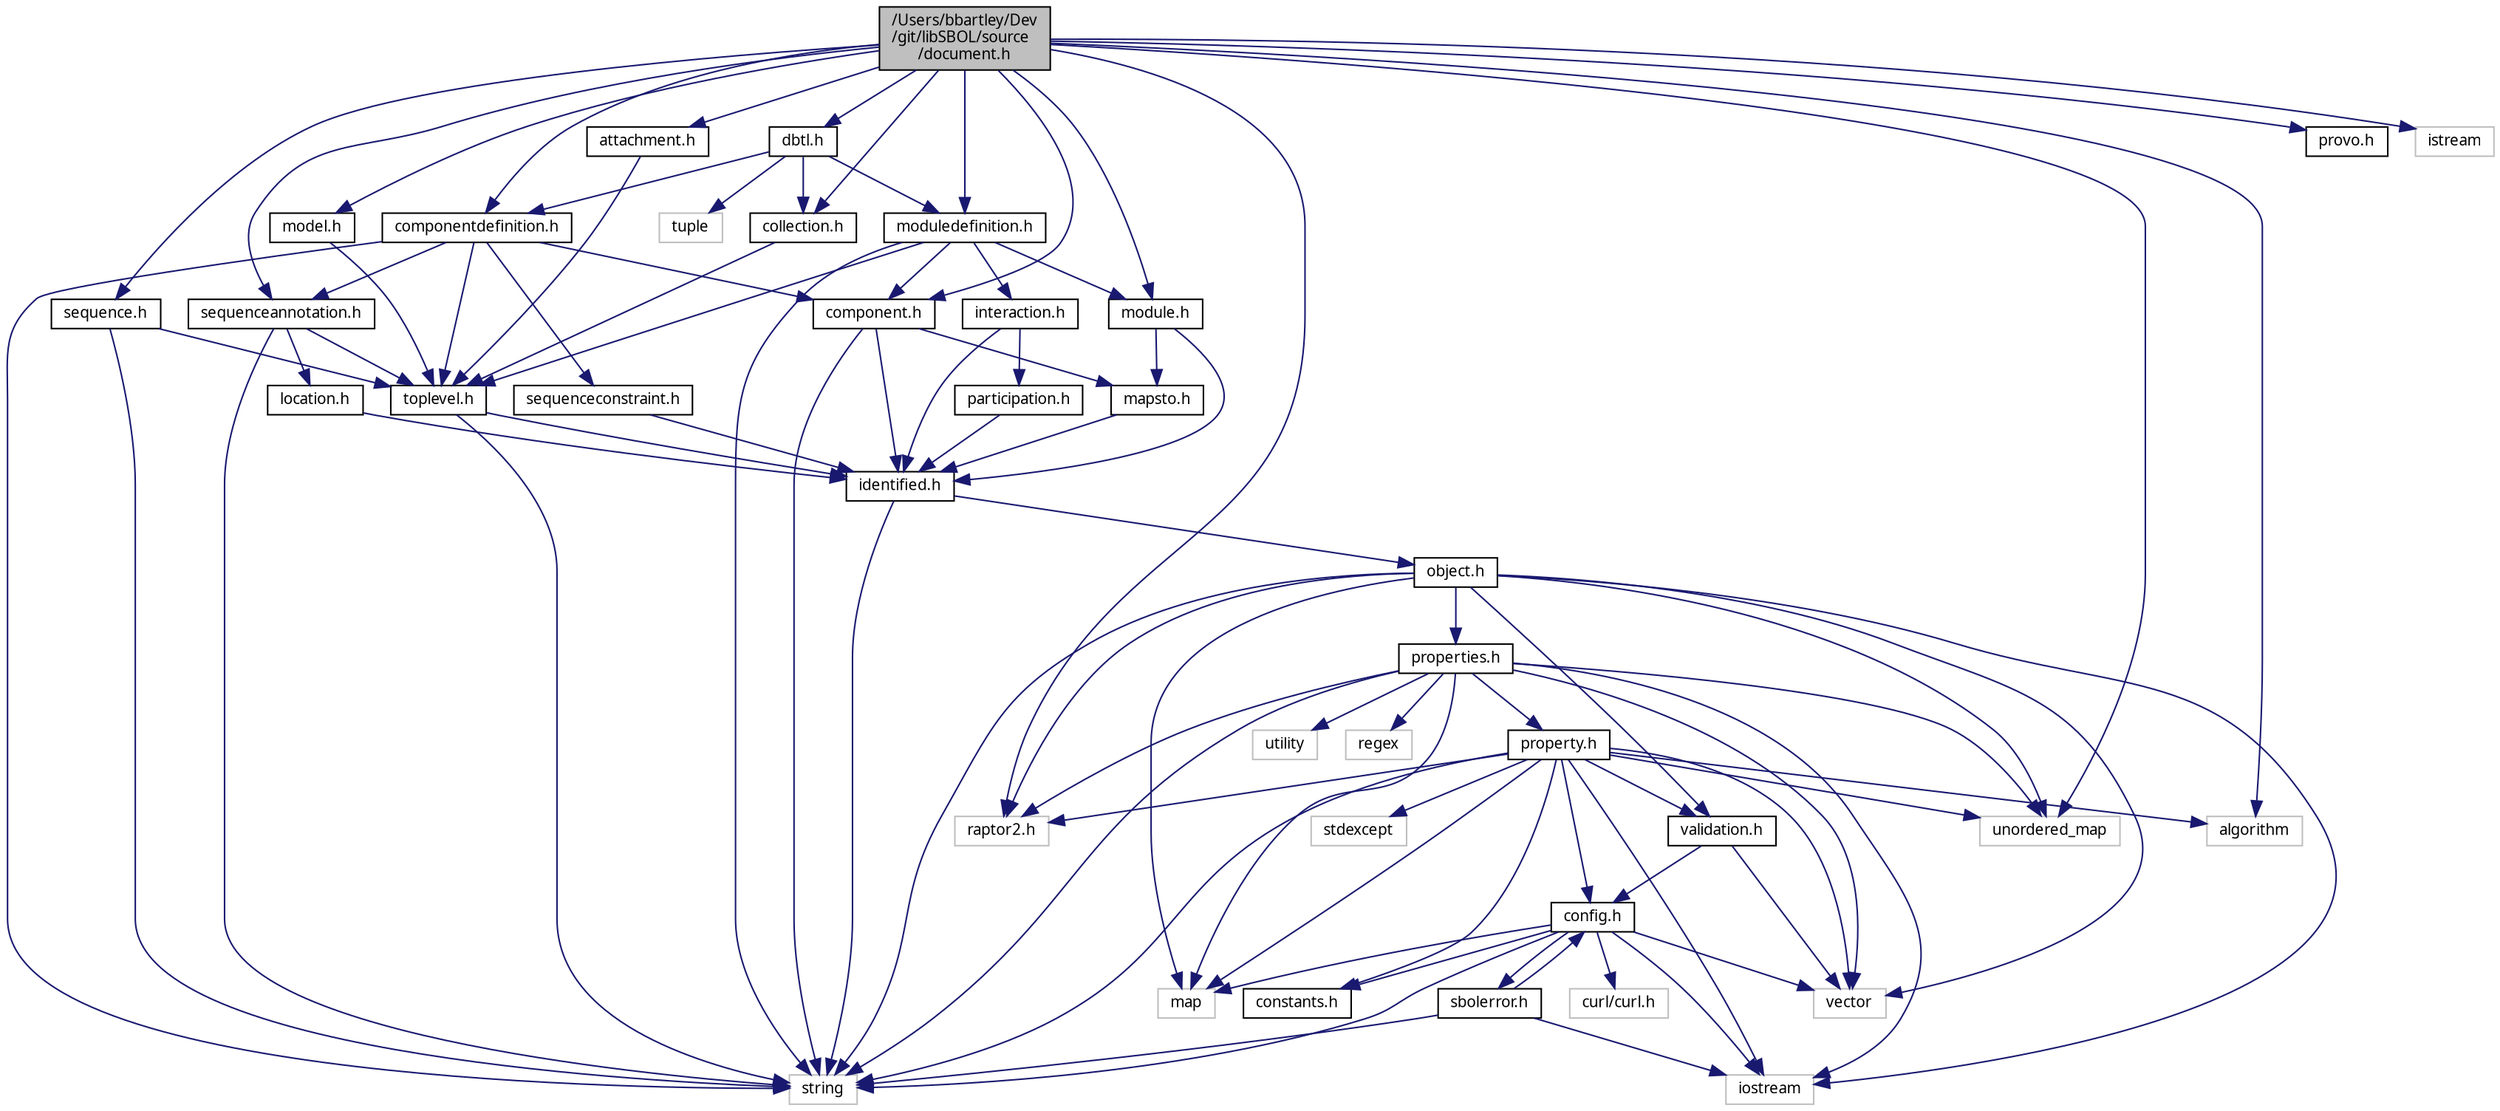digraph "/Users/bbartley/Dev/git/libSBOL/source/document.h"
{
  edge [fontname="FreeSans.ttf",fontsize="10",labelfontname="FreeSans.ttf",labelfontsize="10"];
  node [fontname="FreeSans.ttf",fontsize="10",shape=record];
  Node0 [label="/Users/bbartley/Dev\l/git/libSBOL/source\l/document.h",height=0.2,width=0.4,color="black", fillcolor="grey75", style="filled", fontcolor="black"];
  Node0 -> Node1 [color="midnightblue",fontsize="10",style="solid",fontname="FreeSans.ttf"];
  Node1 [label="componentdefinition.h",height=0.2,width=0.4,color="black", fillcolor="white", style="filled",URL="$componentdefinition_8h.html",tooltip="ComponentDefinition class. "];
  Node1 -> Node2 [color="midnightblue",fontsize="10",style="solid",fontname="FreeSans.ttf"];
  Node2 [label="toplevel.h",height=0.2,width=0.4,color="black", fillcolor="white", style="filled",URL="$toplevel_8h.html",tooltip="TopLevel class. "];
  Node2 -> Node3 [color="midnightblue",fontsize="10",style="solid",fontname="FreeSans.ttf"];
  Node3 [label="identified.h",height=0.2,width=0.4,color="black", fillcolor="white", style="filled",URL="$identified_8h.html",tooltip="Identified class. "];
  Node3 -> Node4 [color="midnightblue",fontsize="10",style="solid",fontname="FreeSans.ttf"];
  Node4 [label="object.h",height=0.2,width=0.4,color="black", fillcolor="white", style="filled",URL="$object_8h.html",tooltip="SBOLObject class (a low-level, abstract class) "];
  Node4 -> Node5 [color="midnightblue",fontsize="10",style="solid",fontname="FreeSans.ttf"];
  Node5 [label="validation.h",height=0.2,width=0.4,color="black", fillcolor="white", style="filled",URL="$validation_8h.html",tooltip="Validation rules. "];
  Node5 -> Node6 [color="midnightblue",fontsize="10",style="solid",fontname="FreeSans.ttf"];
  Node6 [label="vector",height=0.2,width=0.4,color="grey75", fillcolor="white", style="filled"];
  Node5 -> Node7 [color="midnightblue",fontsize="10",style="solid",fontname="FreeSans.ttf"];
  Node7 [label="config.h",height=0.2,width=0.4,color="black", fillcolor="white", style="filled",URL="$config_8h.html",tooltip="Global library options and configuration methods. "];
  Node7 -> Node8 [color="midnightblue",fontsize="10",style="solid",fontname="FreeSans.ttf"];
  Node8 [label="sbolerror.h",height=0.2,width=0.4,color="black", fillcolor="white", style="filled",URL="$sbolerror_8h.html",tooltip="SBOLError class and error codes. "];
  Node8 -> Node7 [color="midnightblue",fontsize="10",style="solid",fontname="FreeSans.ttf"];
  Node8 -> Node9 [color="midnightblue",fontsize="10",style="solid",fontname="FreeSans.ttf"];
  Node9 [label="string",height=0.2,width=0.4,color="grey75", fillcolor="white", style="filled"];
  Node8 -> Node10 [color="midnightblue",fontsize="10",style="solid",fontname="FreeSans.ttf"];
  Node10 [label="iostream",height=0.2,width=0.4,color="grey75", fillcolor="white", style="filled"];
  Node7 -> Node11 [color="midnightblue",fontsize="10",style="solid",fontname="FreeSans.ttf"];
  Node11 [label="constants.h",height=0.2,width=0.4,color="black", fillcolor="white", style="filled",URL="$constants_8h.html",tooltip="Users of libSBOL may find in this file useful and important symbols corresponding to commonly used on..."];
  Node7 -> Node9 [color="midnightblue",fontsize="10",style="solid",fontname="FreeSans.ttf"];
  Node7 -> Node12 [color="midnightblue",fontsize="10",style="solid",fontname="FreeSans.ttf"];
  Node12 [label="map",height=0.2,width=0.4,color="grey75", fillcolor="white", style="filled"];
  Node7 -> Node6 [color="midnightblue",fontsize="10",style="solid",fontname="FreeSans.ttf"];
  Node7 -> Node13 [color="midnightblue",fontsize="10",style="solid",fontname="FreeSans.ttf"];
  Node13 [label="curl/curl.h",height=0.2,width=0.4,color="grey75", fillcolor="white", style="filled"];
  Node7 -> Node10 [color="midnightblue",fontsize="10",style="solid",fontname="FreeSans.ttf"];
  Node4 -> Node14 [color="midnightblue",fontsize="10",style="solid",fontname="FreeSans.ttf"];
  Node14 [label="properties.h",height=0.2,width=0.4,color="black", fillcolor="white", style="filled",URL="$properties_8h.html",tooltip="Property template classes (eg, TextProperty, URIProperty, IntProperty) "];
  Node14 -> Node15 [color="midnightblue",fontsize="10",style="solid",fontname="FreeSans.ttf"];
  Node15 [label="property.h",height=0.2,width=0.4,color="black", fillcolor="white", style="filled",URL="$property_8h.html",tooltip="Property template classes (eg, TextProperty, URIProperty, IntProperty) "];
  Node15 -> Node11 [color="midnightblue",fontsize="10",style="solid",fontname="FreeSans.ttf"];
  Node15 -> Node7 [color="midnightblue",fontsize="10",style="solid",fontname="FreeSans.ttf"];
  Node15 -> Node5 [color="midnightblue",fontsize="10",style="solid",fontname="FreeSans.ttf"];
  Node15 -> Node16 [color="midnightblue",fontsize="10",style="solid",fontname="FreeSans.ttf"];
  Node16 [label="raptor2.h",height=0.2,width=0.4,color="grey75", fillcolor="white", style="filled"];
  Node15 -> Node9 [color="midnightblue",fontsize="10",style="solid",fontname="FreeSans.ttf"];
  Node15 -> Node6 [color="midnightblue",fontsize="10",style="solid",fontname="FreeSans.ttf"];
  Node15 -> Node10 [color="midnightblue",fontsize="10",style="solid",fontname="FreeSans.ttf"];
  Node15 -> Node12 [color="midnightblue",fontsize="10",style="solid",fontname="FreeSans.ttf"];
  Node15 -> Node17 [color="midnightblue",fontsize="10",style="solid",fontname="FreeSans.ttf"];
  Node17 [label="unordered_map",height=0.2,width=0.4,color="grey75", fillcolor="white", style="filled"];
  Node15 -> Node18 [color="midnightblue",fontsize="10",style="solid",fontname="FreeSans.ttf"];
  Node18 [label="stdexcept",height=0.2,width=0.4,color="grey75", fillcolor="white", style="filled"];
  Node15 -> Node19 [color="midnightblue",fontsize="10",style="solid",fontname="FreeSans.ttf"];
  Node19 [label="algorithm",height=0.2,width=0.4,color="grey75", fillcolor="white", style="filled"];
  Node14 -> Node16 [color="midnightblue",fontsize="10",style="solid",fontname="FreeSans.ttf"];
  Node14 -> Node9 [color="midnightblue",fontsize="10",style="solid",fontname="FreeSans.ttf"];
  Node14 -> Node6 [color="midnightblue",fontsize="10",style="solid",fontname="FreeSans.ttf"];
  Node14 -> Node10 [color="midnightblue",fontsize="10",style="solid",fontname="FreeSans.ttf"];
  Node14 -> Node12 [color="midnightblue",fontsize="10",style="solid",fontname="FreeSans.ttf"];
  Node14 -> Node17 [color="midnightblue",fontsize="10",style="solid",fontname="FreeSans.ttf"];
  Node14 -> Node20 [color="midnightblue",fontsize="10",style="solid",fontname="FreeSans.ttf"];
  Node20 [label="utility",height=0.2,width=0.4,color="grey75", fillcolor="white", style="filled"];
  Node14 -> Node21 [color="midnightblue",fontsize="10",style="solid",fontname="FreeSans.ttf"];
  Node21 [label="regex",height=0.2,width=0.4,color="grey75", fillcolor="white", style="filled"];
  Node4 -> Node16 [color="midnightblue",fontsize="10",style="solid",fontname="FreeSans.ttf"];
  Node4 -> Node9 [color="midnightblue",fontsize="10",style="solid",fontname="FreeSans.ttf"];
  Node4 -> Node6 [color="midnightblue",fontsize="10",style="solid",fontname="FreeSans.ttf"];
  Node4 -> Node10 [color="midnightblue",fontsize="10",style="solid",fontname="FreeSans.ttf"];
  Node4 -> Node12 [color="midnightblue",fontsize="10",style="solid",fontname="FreeSans.ttf"];
  Node4 -> Node17 [color="midnightblue",fontsize="10",style="solid",fontname="FreeSans.ttf"];
  Node3 -> Node9 [color="midnightblue",fontsize="10",style="solid",fontname="FreeSans.ttf"];
  Node2 -> Node9 [color="midnightblue",fontsize="10",style="solid",fontname="FreeSans.ttf"];
  Node1 -> Node22 [color="midnightblue",fontsize="10",style="solid",fontname="FreeSans.ttf"];
  Node22 [label="component.h",height=0.2,width=0.4,color="black", fillcolor="white", style="filled",URL="$component_8h.html",tooltip="ComponentInstance, Component, and FunctionalComponent classes. "];
  Node22 -> Node3 [color="midnightblue",fontsize="10",style="solid",fontname="FreeSans.ttf"];
  Node22 -> Node23 [color="midnightblue",fontsize="10",style="solid",fontname="FreeSans.ttf"];
  Node23 [label="mapsto.h",height=0.2,width=0.4,color="black", fillcolor="white", style="filled",URL="$mapsto_8h.html",tooltip="MapsTo class. "];
  Node23 -> Node3 [color="midnightblue",fontsize="10",style="solid",fontname="FreeSans.ttf"];
  Node22 -> Node9 [color="midnightblue",fontsize="10",style="solid",fontname="FreeSans.ttf"];
  Node1 -> Node24 [color="midnightblue",fontsize="10",style="solid",fontname="FreeSans.ttf"];
  Node24 [label="sequenceannotation.h",height=0.2,width=0.4,color="black", fillcolor="white", style="filled",URL="$sequenceannotation_8h.html",tooltip="SequenceAnnotation class. "];
  Node24 -> Node2 [color="midnightblue",fontsize="10",style="solid",fontname="FreeSans.ttf"];
  Node24 -> Node25 [color="midnightblue",fontsize="10",style="solid",fontname="FreeSans.ttf"];
  Node25 [label="location.h",height=0.2,width=0.4,color="black", fillcolor="white", style="filled",URL="$location_8h.html",tooltip="Location, Cut, Range, and GenericLocation classes. "];
  Node25 -> Node3 [color="midnightblue",fontsize="10",style="solid",fontname="FreeSans.ttf"];
  Node24 -> Node9 [color="midnightblue",fontsize="10",style="solid",fontname="FreeSans.ttf"];
  Node1 -> Node26 [color="midnightblue",fontsize="10",style="solid",fontname="FreeSans.ttf"];
  Node26 [label="sequenceconstraint.h",height=0.2,width=0.4,color="black", fillcolor="white", style="filled",URL="$sequenceconstraint_8h.html",tooltip="SequenceConstraint class. "];
  Node26 -> Node3 [color="midnightblue",fontsize="10",style="solid",fontname="FreeSans.ttf"];
  Node1 -> Node9 [color="midnightblue",fontsize="10",style="solid",fontname="FreeSans.ttf"];
  Node0 -> Node24 [color="midnightblue",fontsize="10",style="solid",fontname="FreeSans.ttf"];
  Node0 -> Node27 [color="midnightblue",fontsize="10",style="solid",fontname="FreeSans.ttf"];
  Node27 [label="sequence.h",height=0.2,width=0.4,color="black", fillcolor="white", style="filled",URL="$sequence_8h.html",tooltip="Sequence class. "];
  Node27 -> Node2 [color="midnightblue",fontsize="10",style="solid",fontname="FreeSans.ttf"];
  Node27 -> Node9 [color="midnightblue",fontsize="10",style="solid",fontname="FreeSans.ttf"];
  Node0 -> Node22 [color="midnightblue",fontsize="10",style="solid",fontname="FreeSans.ttf"];
  Node0 -> Node28 [color="midnightblue",fontsize="10",style="solid",fontname="FreeSans.ttf"];
  Node28 [label="moduledefinition.h",height=0.2,width=0.4,color="black", fillcolor="white", style="filled",URL="$moduledefinition_8h.html",tooltip="ModuleDefinition class. "];
  Node28 -> Node2 [color="midnightblue",fontsize="10",style="solid",fontname="FreeSans.ttf"];
  Node28 -> Node29 [color="midnightblue",fontsize="10",style="solid",fontname="FreeSans.ttf"];
  Node29 [label="module.h",height=0.2,width=0.4,color="black", fillcolor="white", style="filled",URL="$module_8h.html",tooltip="Module class. "];
  Node29 -> Node3 [color="midnightblue",fontsize="10",style="solid",fontname="FreeSans.ttf"];
  Node29 -> Node23 [color="midnightblue",fontsize="10",style="solid",fontname="FreeSans.ttf"];
  Node28 -> Node22 [color="midnightblue",fontsize="10",style="solid",fontname="FreeSans.ttf"];
  Node28 -> Node30 [color="midnightblue",fontsize="10",style="solid",fontname="FreeSans.ttf"];
  Node30 [label="interaction.h",height=0.2,width=0.4,color="black", fillcolor="white", style="filled",URL="$interaction_8h.html",tooltip="Interaction class. "];
  Node30 -> Node3 [color="midnightblue",fontsize="10",style="solid",fontname="FreeSans.ttf"];
  Node30 -> Node31 [color="midnightblue",fontsize="10",style="solid",fontname="FreeSans.ttf"];
  Node31 [label="participation.h",height=0.2,width=0.4,color="black", fillcolor="white", style="filled",URL="$participation_8h.html",tooltip="Participation class. "];
  Node31 -> Node3 [color="midnightblue",fontsize="10",style="solid",fontname="FreeSans.ttf"];
  Node28 -> Node9 [color="midnightblue",fontsize="10",style="solid",fontname="FreeSans.ttf"];
  Node0 -> Node29 [color="midnightblue",fontsize="10",style="solid",fontname="FreeSans.ttf"];
  Node0 -> Node32 [color="midnightblue",fontsize="10",style="solid",fontname="FreeSans.ttf"];
  Node32 [label="model.h",height=0.2,width=0.4,color="black", fillcolor="white", style="filled",URL="$model_8h.html",tooltip="Model class. "];
  Node32 -> Node2 [color="midnightblue",fontsize="10",style="solid",fontname="FreeSans.ttf"];
  Node0 -> Node33 [color="midnightblue",fontsize="10",style="solid",fontname="FreeSans.ttf"];
  Node33 [label="collection.h",height=0.2,width=0.4,color="black", fillcolor="white", style="filled",URL="$collection_8h.html",tooltip="Collection class. "];
  Node33 -> Node2 [color="midnightblue",fontsize="10",style="solid",fontname="FreeSans.ttf"];
  Node0 -> Node34 [color="midnightblue",fontsize="10",style="solid",fontname="FreeSans.ttf"];
  Node34 [label="provo.h",height=0.2,width=0.4,color="black", fillcolor="white", style="filled",URL="$provo_8h.html",tooltip="PROV-O ontology for provenance relationships. "];
  Node0 -> Node35 [color="midnightblue",fontsize="10",style="solid",fontname="FreeSans.ttf"];
  Node35 [label="attachment.h",height=0.2,width=0.4,color="black", fillcolor="white", style="filled",URL="$attachment_8h.html",tooltip="Attachment class. "];
  Node35 -> Node2 [color="midnightblue",fontsize="10",style="solid",fontname="FreeSans.ttf"];
  Node0 -> Node36 [color="midnightblue",fontsize="10",style="solid",fontname="FreeSans.ttf"];
  Node36 [label="dbtl.h",height=0.2,width=0.4,color="black", fillcolor="white", style="filled",URL="$dbtl_8h.html",tooltip="Contains the interface for Design-Build-Test classes. "];
  Node36 -> Node1 [color="midnightblue",fontsize="10",style="solid",fontname="FreeSans.ttf"];
  Node36 -> Node28 [color="midnightblue",fontsize="10",style="solid",fontname="FreeSans.ttf"];
  Node36 -> Node33 [color="midnightblue",fontsize="10",style="solid",fontname="FreeSans.ttf"];
  Node36 -> Node37 [color="midnightblue",fontsize="10",style="solid",fontname="FreeSans.ttf"];
  Node37 [label="tuple",height=0.2,width=0.4,color="grey75", fillcolor="white", style="filled"];
  Node0 -> Node16 [color="midnightblue",fontsize="10",style="solid",fontname="FreeSans.ttf"];
  Node0 -> Node17 [color="midnightblue",fontsize="10",style="solid",fontname="FreeSans.ttf"];
  Node0 -> Node38 [color="midnightblue",fontsize="10",style="solid",fontname="FreeSans.ttf"];
  Node38 [label="istream",height=0.2,width=0.4,color="grey75", fillcolor="white", style="filled"];
  Node0 -> Node19 [color="midnightblue",fontsize="10",style="solid",fontname="FreeSans.ttf"];
}
